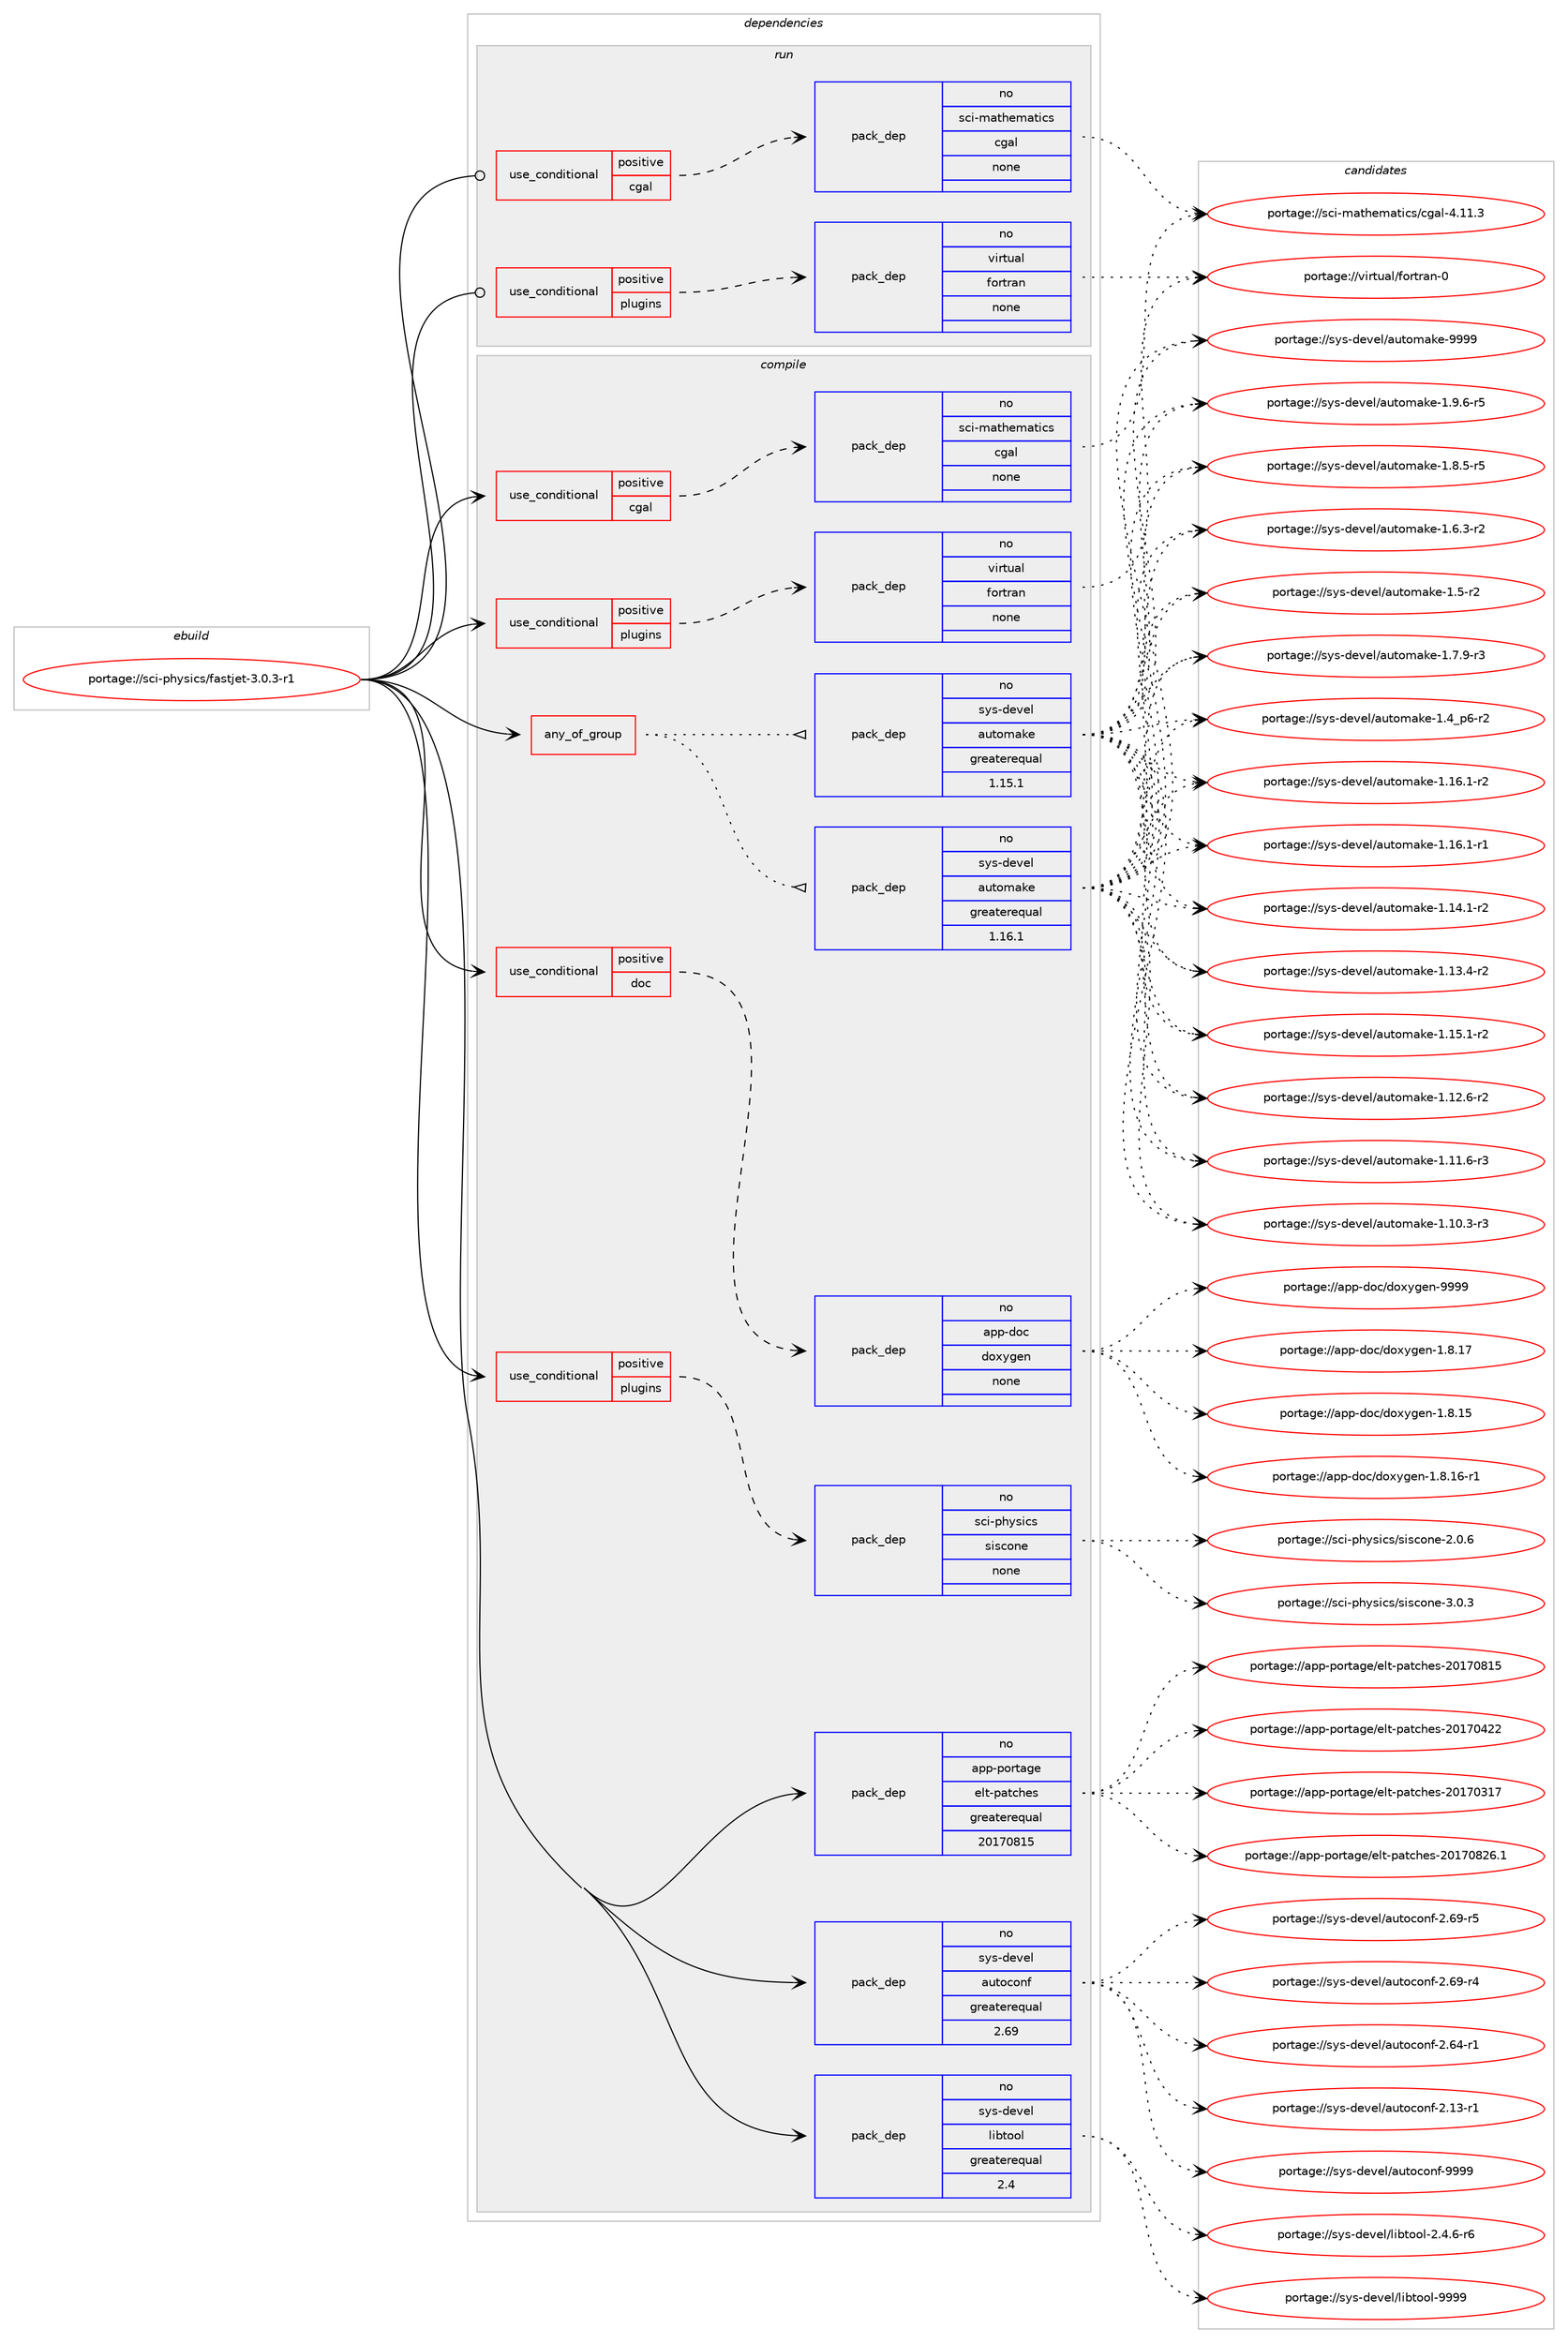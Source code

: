 digraph prolog {

# *************
# Graph options
# *************

newrank=true;
concentrate=true;
compound=true;
graph [rankdir=LR,fontname=Helvetica,fontsize=10,ranksep=1.5];#, ranksep=2.5, nodesep=0.2];
edge  [arrowhead=vee];
node  [fontname=Helvetica,fontsize=10];

# **********
# The ebuild
# **********

subgraph cluster_leftcol {
color=gray;
rank=same;
label=<<i>ebuild</i>>;
id [label="portage://sci-physics/fastjet-3.0.3-r1", color=red, width=4, href="../sci-physics/fastjet-3.0.3-r1.svg"];
}

# ****************
# The dependencies
# ****************

subgraph cluster_midcol {
color=gray;
label=<<i>dependencies</i>>;
subgraph cluster_compile {
fillcolor="#eeeeee";
style=filled;
label=<<i>compile</i>>;
subgraph any947 {
dependency45309 [label=<<TABLE BORDER="0" CELLBORDER="1" CELLSPACING="0" CELLPADDING="4"><TR><TD CELLPADDING="10">any_of_group</TD></TR></TABLE>>, shape=none, color=red];subgraph pack34984 {
dependency45310 [label=<<TABLE BORDER="0" CELLBORDER="1" CELLSPACING="0" CELLPADDING="4" WIDTH="220"><TR><TD ROWSPAN="6" CELLPADDING="30">pack_dep</TD></TR><TR><TD WIDTH="110">no</TD></TR><TR><TD>sys-devel</TD></TR><TR><TD>automake</TD></TR><TR><TD>greaterequal</TD></TR><TR><TD>1.16.1</TD></TR></TABLE>>, shape=none, color=blue];
}
dependency45309:e -> dependency45310:w [weight=20,style="dotted",arrowhead="oinv"];
subgraph pack34985 {
dependency45311 [label=<<TABLE BORDER="0" CELLBORDER="1" CELLSPACING="0" CELLPADDING="4" WIDTH="220"><TR><TD ROWSPAN="6" CELLPADDING="30">pack_dep</TD></TR><TR><TD WIDTH="110">no</TD></TR><TR><TD>sys-devel</TD></TR><TR><TD>automake</TD></TR><TR><TD>greaterequal</TD></TR><TR><TD>1.15.1</TD></TR></TABLE>>, shape=none, color=blue];
}
dependency45309:e -> dependency45311:w [weight=20,style="dotted",arrowhead="oinv"];
}
id:e -> dependency45309:w [weight=20,style="solid",arrowhead="vee"];
subgraph cond9330 {
dependency45312 [label=<<TABLE BORDER="0" CELLBORDER="1" CELLSPACING="0" CELLPADDING="4"><TR><TD ROWSPAN="3" CELLPADDING="10">use_conditional</TD></TR><TR><TD>positive</TD></TR><TR><TD>cgal</TD></TR></TABLE>>, shape=none, color=red];
subgraph pack34986 {
dependency45313 [label=<<TABLE BORDER="0" CELLBORDER="1" CELLSPACING="0" CELLPADDING="4" WIDTH="220"><TR><TD ROWSPAN="6" CELLPADDING="30">pack_dep</TD></TR><TR><TD WIDTH="110">no</TD></TR><TR><TD>sci-mathematics</TD></TR><TR><TD>cgal</TD></TR><TR><TD>none</TD></TR><TR><TD></TD></TR></TABLE>>, shape=none, color=blue];
}
dependency45312:e -> dependency45313:w [weight=20,style="dashed",arrowhead="vee"];
}
id:e -> dependency45312:w [weight=20,style="solid",arrowhead="vee"];
subgraph cond9331 {
dependency45314 [label=<<TABLE BORDER="0" CELLBORDER="1" CELLSPACING="0" CELLPADDING="4"><TR><TD ROWSPAN="3" CELLPADDING="10">use_conditional</TD></TR><TR><TD>positive</TD></TR><TR><TD>doc</TD></TR></TABLE>>, shape=none, color=red];
subgraph pack34987 {
dependency45315 [label=<<TABLE BORDER="0" CELLBORDER="1" CELLSPACING="0" CELLPADDING="4" WIDTH="220"><TR><TD ROWSPAN="6" CELLPADDING="30">pack_dep</TD></TR><TR><TD WIDTH="110">no</TD></TR><TR><TD>app-doc</TD></TR><TR><TD>doxygen</TD></TR><TR><TD>none</TD></TR><TR><TD></TD></TR></TABLE>>, shape=none, color=blue];
}
dependency45314:e -> dependency45315:w [weight=20,style="dashed",arrowhead="vee"];
}
id:e -> dependency45314:w [weight=20,style="solid",arrowhead="vee"];
subgraph cond9332 {
dependency45316 [label=<<TABLE BORDER="0" CELLBORDER="1" CELLSPACING="0" CELLPADDING="4"><TR><TD ROWSPAN="3" CELLPADDING="10">use_conditional</TD></TR><TR><TD>positive</TD></TR><TR><TD>plugins</TD></TR></TABLE>>, shape=none, color=red];
subgraph pack34988 {
dependency45317 [label=<<TABLE BORDER="0" CELLBORDER="1" CELLSPACING="0" CELLPADDING="4" WIDTH="220"><TR><TD ROWSPAN="6" CELLPADDING="30">pack_dep</TD></TR><TR><TD WIDTH="110">no</TD></TR><TR><TD>sci-physics</TD></TR><TR><TD>siscone</TD></TR><TR><TD>none</TD></TR><TR><TD></TD></TR></TABLE>>, shape=none, color=blue];
}
dependency45316:e -> dependency45317:w [weight=20,style="dashed",arrowhead="vee"];
}
id:e -> dependency45316:w [weight=20,style="solid",arrowhead="vee"];
subgraph cond9333 {
dependency45318 [label=<<TABLE BORDER="0" CELLBORDER="1" CELLSPACING="0" CELLPADDING="4"><TR><TD ROWSPAN="3" CELLPADDING="10">use_conditional</TD></TR><TR><TD>positive</TD></TR><TR><TD>plugins</TD></TR></TABLE>>, shape=none, color=red];
subgraph pack34989 {
dependency45319 [label=<<TABLE BORDER="0" CELLBORDER="1" CELLSPACING="0" CELLPADDING="4" WIDTH="220"><TR><TD ROWSPAN="6" CELLPADDING="30">pack_dep</TD></TR><TR><TD WIDTH="110">no</TD></TR><TR><TD>virtual</TD></TR><TR><TD>fortran</TD></TR><TR><TD>none</TD></TR><TR><TD></TD></TR></TABLE>>, shape=none, color=blue];
}
dependency45318:e -> dependency45319:w [weight=20,style="dashed",arrowhead="vee"];
}
id:e -> dependency45318:w [weight=20,style="solid",arrowhead="vee"];
subgraph pack34990 {
dependency45320 [label=<<TABLE BORDER="0" CELLBORDER="1" CELLSPACING="0" CELLPADDING="4" WIDTH="220"><TR><TD ROWSPAN="6" CELLPADDING="30">pack_dep</TD></TR><TR><TD WIDTH="110">no</TD></TR><TR><TD>app-portage</TD></TR><TR><TD>elt-patches</TD></TR><TR><TD>greaterequal</TD></TR><TR><TD>20170815</TD></TR></TABLE>>, shape=none, color=blue];
}
id:e -> dependency45320:w [weight=20,style="solid",arrowhead="vee"];
subgraph pack34991 {
dependency45321 [label=<<TABLE BORDER="0" CELLBORDER="1" CELLSPACING="0" CELLPADDING="4" WIDTH="220"><TR><TD ROWSPAN="6" CELLPADDING="30">pack_dep</TD></TR><TR><TD WIDTH="110">no</TD></TR><TR><TD>sys-devel</TD></TR><TR><TD>autoconf</TD></TR><TR><TD>greaterequal</TD></TR><TR><TD>2.69</TD></TR></TABLE>>, shape=none, color=blue];
}
id:e -> dependency45321:w [weight=20,style="solid",arrowhead="vee"];
subgraph pack34992 {
dependency45322 [label=<<TABLE BORDER="0" CELLBORDER="1" CELLSPACING="0" CELLPADDING="4" WIDTH="220"><TR><TD ROWSPAN="6" CELLPADDING="30">pack_dep</TD></TR><TR><TD WIDTH="110">no</TD></TR><TR><TD>sys-devel</TD></TR><TR><TD>libtool</TD></TR><TR><TD>greaterequal</TD></TR><TR><TD>2.4</TD></TR></TABLE>>, shape=none, color=blue];
}
id:e -> dependency45322:w [weight=20,style="solid",arrowhead="vee"];
}
subgraph cluster_compileandrun {
fillcolor="#eeeeee";
style=filled;
label=<<i>compile and run</i>>;
}
subgraph cluster_run {
fillcolor="#eeeeee";
style=filled;
label=<<i>run</i>>;
subgraph cond9334 {
dependency45323 [label=<<TABLE BORDER="0" CELLBORDER="1" CELLSPACING="0" CELLPADDING="4"><TR><TD ROWSPAN="3" CELLPADDING="10">use_conditional</TD></TR><TR><TD>positive</TD></TR><TR><TD>cgal</TD></TR></TABLE>>, shape=none, color=red];
subgraph pack34993 {
dependency45324 [label=<<TABLE BORDER="0" CELLBORDER="1" CELLSPACING="0" CELLPADDING="4" WIDTH="220"><TR><TD ROWSPAN="6" CELLPADDING="30">pack_dep</TD></TR><TR><TD WIDTH="110">no</TD></TR><TR><TD>sci-mathematics</TD></TR><TR><TD>cgal</TD></TR><TR><TD>none</TD></TR><TR><TD></TD></TR></TABLE>>, shape=none, color=blue];
}
dependency45323:e -> dependency45324:w [weight=20,style="dashed",arrowhead="vee"];
}
id:e -> dependency45323:w [weight=20,style="solid",arrowhead="odot"];
subgraph cond9335 {
dependency45325 [label=<<TABLE BORDER="0" CELLBORDER="1" CELLSPACING="0" CELLPADDING="4"><TR><TD ROWSPAN="3" CELLPADDING="10">use_conditional</TD></TR><TR><TD>positive</TD></TR><TR><TD>plugins</TD></TR></TABLE>>, shape=none, color=red];
subgraph pack34994 {
dependency45326 [label=<<TABLE BORDER="0" CELLBORDER="1" CELLSPACING="0" CELLPADDING="4" WIDTH="220"><TR><TD ROWSPAN="6" CELLPADDING="30">pack_dep</TD></TR><TR><TD WIDTH="110">no</TD></TR><TR><TD>virtual</TD></TR><TR><TD>fortran</TD></TR><TR><TD>none</TD></TR><TR><TD></TD></TR></TABLE>>, shape=none, color=blue];
}
dependency45325:e -> dependency45326:w [weight=20,style="dashed",arrowhead="vee"];
}
id:e -> dependency45325:w [weight=20,style="solid",arrowhead="odot"];
}
}

# **************
# The candidates
# **************

subgraph cluster_choices {
rank=same;
color=gray;
label=<<i>candidates</i>>;

subgraph choice34984 {
color=black;
nodesep=1;
choice115121115451001011181011084797117116111109971071014557575757 [label="portage://sys-devel/automake-9999", color=red, width=4,href="../sys-devel/automake-9999.svg"];
choice115121115451001011181011084797117116111109971071014549465746544511453 [label="portage://sys-devel/automake-1.9.6-r5", color=red, width=4,href="../sys-devel/automake-1.9.6-r5.svg"];
choice115121115451001011181011084797117116111109971071014549465646534511453 [label="portage://sys-devel/automake-1.8.5-r5", color=red, width=4,href="../sys-devel/automake-1.8.5-r5.svg"];
choice115121115451001011181011084797117116111109971071014549465546574511451 [label="portage://sys-devel/automake-1.7.9-r3", color=red, width=4,href="../sys-devel/automake-1.7.9-r3.svg"];
choice115121115451001011181011084797117116111109971071014549465446514511450 [label="portage://sys-devel/automake-1.6.3-r2", color=red, width=4,href="../sys-devel/automake-1.6.3-r2.svg"];
choice11512111545100101118101108479711711611110997107101454946534511450 [label="portage://sys-devel/automake-1.5-r2", color=red, width=4,href="../sys-devel/automake-1.5-r2.svg"];
choice115121115451001011181011084797117116111109971071014549465295112544511450 [label="portage://sys-devel/automake-1.4_p6-r2", color=red, width=4,href="../sys-devel/automake-1.4_p6-r2.svg"];
choice11512111545100101118101108479711711611110997107101454946495446494511450 [label="portage://sys-devel/automake-1.16.1-r2", color=red, width=4,href="../sys-devel/automake-1.16.1-r2.svg"];
choice11512111545100101118101108479711711611110997107101454946495446494511449 [label="portage://sys-devel/automake-1.16.1-r1", color=red, width=4,href="../sys-devel/automake-1.16.1-r1.svg"];
choice11512111545100101118101108479711711611110997107101454946495346494511450 [label="portage://sys-devel/automake-1.15.1-r2", color=red, width=4,href="../sys-devel/automake-1.15.1-r2.svg"];
choice11512111545100101118101108479711711611110997107101454946495246494511450 [label="portage://sys-devel/automake-1.14.1-r2", color=red, width=4,href="../sys-devel/automake-1.14.1-r2.svg"];
choice11512111545100101118101108479711711611110997107101454946495146524511450 [label="portage://sys-devel/automake-1.13.4-r2", color=red, width=4,href="../sys-devel/automake-1.13.4-r2.svg"];
choice11512111545100101118101108479711711611110997107101454946495046544511450 [label="portage://sys-devel/automake-1.12.6-r2", color=red, width=4,href="../sys-devel/automake-1.12.6-r2.svg"];
choice11512111545100101118101108479711711611110997107101454946494946544511451 [label="portage://sys-devel/automake-1.11.6-r3", color=red, width=4,href="../sys-devel/automake-1.11.6-r3.svg"];
choice11512111545100101118101108479711711611110997107101454946494846514511451 [label="portage://sys-devel/automake-1.10.3-r3", color=red, width=4,href="../sys-devel/automake-1.10.3-r3.svg"];
dependency45310:e -> choice115121115451001011181011084797117116111109971071014557575757:w [style=dotted,weight="100"];
dependency45310:e -> choice115121115451001011181011084797117116111109971071014549465746544511453:w [style=dotted,weight="100"];
dependency45310:e -> choice115121115451001011181011084797117116111109971071014549465646534511453:w [style=dotted,weight="100"];
dependency45310:e -> choice115121115451001011181011084797117116111109971071014549465546574511451:w [style=dotted,weight="100"];
dependency45310:e -> choice115121115451001011181011084797117116111109971071014549465446514511450:w [style=dotted,weight="100"];
dependency45310:e -> choice11512111545100101118101108479711711611110997107101454946534511450:w [style=dotted,weight="100"];
dependency45310:e -> choice115121115451001011181011084797117116111109971071014549465295112544511450:w [style=dotted,weight="100"];
dependency45310:e -> choice11512111545100101118101108479711711611110997107101454946495446494511450:w [style=dotted,weight="100"];
dependency45310:e -> choice11512111545100101118101108479711711611110997107101454946495446494511449:w [style=dotted,weight="100"];
dependency45310:e -> choice11512111545100101118101108479711711611110997107101454946495346494511450:w [style=dotted,weight="100"];
dependency45310:e -> choice11512111545100101118101108479711711611110997107101454946495246494511450:w [style=dotted,weight="100"];
dependency45310:e -> choice11512111545100101118101108479711711611110997107101454946495146524511450:w [style=dotted,weight="100"];
dependency45310:e -> choice11512111545100101118101108479711711611110997107101454946495046544511450:w [style=dotted,weight="100"];
dependency45310:e -> choice11512111545100101118101108479711711611110997107101454946494946544511451:w [style=dotted,weight="100"];
dependency45310:e -> choice11512111545100101118101108479711711611110997107101454946494846514511451:w [style=dotted,weight="100"];
}
subgraph choice34985 {
color=black;
nodesep=1;
choice115121115451001011181011084797117116111109971071014557575757 [label="portage://sys-devel/automake-9999", color=red, width=4,href="../sys-devel/automake-9999.svg"];
choice115121115451001011181011084797117116111109971071014549465746544511453 [label="portage://sys-devel/automake-1.9.6-r5", color=red, width=4,href="../sys-devel/automake-1.9.6-r5.svg"];
choice115121115451001011181011084797117116111109971071014549465646534511453 [label="portage://sys-devel/automake-1.8.5-r5", color=red, width=4,href="../sys-devel/automake-1.8.5-r5.svg"];
choice115121115451001011181011084797117116111109971071014549465546574511451 [label="portage://sys-devel/automake-1.7.9-r3", color=red, width=4,href="../sys-devel/automake-1.7.9-r3.svg"];
choice115121115451001011181011084797117116111109971071014549465446514511450 [label="portage://sys-devel/automake-1.6.3-r2", color=red, width=4,href="../sys-devel/automake-1.6.3-r2.svg"];
choice11512111545100101118101108479711711611110997107101454946534511450 [label="portage://sys-devel/automake-1.5-r2", color=red, width=4,href="../sys-devel/automake-1.5-r2.svg"];
choice115121115451001011181011084797117116111109971071014549465295112544511450 [label="portage://sys-devel/automake-1.4_p6-r2", color=red, width=4,href="../sys-devel/automake-1.4_p6-r2.svg"];
choice11512111545100101118101108479711711611110997107101454946495446494511450 [label="portage://sys-devel/automake-1.16.1-r2", color=red, width=4,href="../sys-devel/automake-1.16.1-r2.svg"];
choice11512111545100101118101108479711711611110997107101454946495446494511449 [label="portage://sys-devel/automake-1.16.1-r1", color=red, width=4,href="../sys-devel/automake-1.16.1-r1.svg"];
choice11512111545100101118101108479711711611110997107101454946495346494511450 [label="portage://sys-devel/automake-1.15.1-r2", color=red, width=4,href="../sys-devel/automake-1.15.1-r2.svg"];
choice11512111545100101118101108479711711611110997107101454946495246494511450 [label="portage://sys-devel/automake-1.14.1-r2", color=red, width=4,href="../sys-devel/automake-1.14.1-r2.svg"];
choice11512111545100101118101108479711711611110997107101454946495146524511450 [label="portage://sys-devel/automake-1.13.4-r2", color=red, width=4,href="../sys-devel/automake-1.13.4-r2.svg"];
choice11512111545100101118101108479711711611110997107101454946495046544511450 [label="portage://sys-devel/automake-1.12.6-r2", color=red, width=4,href="../sys-devel/automake-1.12.6-r2.svg"];
choice11512111545100101118101108479711711611110997107101454946494946544511451 [label="portage://sys-devel/automake-1.11.6-r3", color=red, width=4,href="../sys-devel/automake-1.11.6-r3.svg"];
choice11512111545100101118101108479711711611110997107101454946494846514511451 [label="portage://sys-devel/automake-1.10.3-r3", color=red, width=4,href="../sys-devel/automake-1.10.3-r3.svg"];
dependency45311:e -> choice115121115451001011181011084797117116111109971071014557575757:w [style=dotted,weight="100"];
dependency45311:e -> choice115121115451001011181011084797117116111109971071014549465746544511453:w [style=dotted,weight="100"];
dependency45311:e -> choice115121115451001011181011084797117116111109971071014549465646534511453:w [style=dotted,weight="100"];
dependency45311:e -> choice115121115451001011181011084797117116111109971071014549465546574511451:w [style=dotted,weight="100"];
dependency45311:e -> choice115121115451001011181011084797117116111109971071014549465446514511450:w [style=dotted,weight="100"];
dependency45311:e -> choice11512111545100101118101108479711711611110997107101454946534511450:w [style=dotted,weight="100"];
dependency45311:e -> choice115121115451001011181011084797117116111109971071014549465295112544511450:w [style=dotted,weight="100"];
dependency45311:e -> choice11512111545100101118101108479711711611110997107101454946495446494511450:w [style=dotted,weight="100"];
dependency45311:e -> choice11512111545100101118101108479711711611110997107101454946495446494511449:w [style=dotted,weight="100"];
dependency45311:e -> choice11512111545100101118101108479711711611110997107101454946495346494511450:w [style=dotted,weight="100"];
dependency45311:e -> choice11512111545100101118101108479711711611110997107101454946495246494511450:w [style=dotted,weight="100"];
dependency45311:e -> choice11512111545100101118101108479711711611110997107101454946495146524511450:w [style=dotted,weight="100"];
dependency45311:e -> choice11512111545100101118101108479711711611110997107101454946495046544511450:w [style=dotted,weight="100"];
dependency45311:e -> choice11512111545100101118101108479711711611110997107101454946494946544511451:w [style=dotted,weight="100"];
dependency45311:e -> choice11512111545100101118101108479711711611110997107101454946494846514511451:w [style=dotted,weight="100"];
}
subgraph choice34986 {
color=black;
nodesep=1;
choice115991054510997116104101109971161059911547991039710845524649494651 [label="portage://sci-mathematics/cgal-4.11.3", color=red, width=4,href="../sci-mathematics/cgal-4.11.3.svg"];
dependency45313:e -> choice115991054510997116104101109971161059911547991039710845524649494651:w [style=dotted,weight="100"];
}
subgraph choice34987 {
color=black;
nodesep=1;
choice971121124510011199471001111201211031011104557575757 [label="portage://app-doc/doxygen-9999", color=red, width=4,href="../app-doc/doxygen-9999.svg"];
choice9711211245100111994710011112012110310111045494656464955 [label="portage://app-doc/doxygen-1.8.17", color=red, width=4,href="../app-doc/doxygen-1.8.17.svg"];
choice97112112451001119947100111120121103101110454946564649544511449 [label="portage://app-doc/doxygen-1.8.16-r1", color=red, width=4,href="../app-doc/doxygen-1.8.16-r1.svg"];
choice9711211245100111994710011112012110310111045494656464953 [label="portage://app-doc/doxygen-1.8.15", color=red, width=4,href="../app-doc/doxygen-1.8.15.svg"];
dependency45315:e -> choice971121124510011199471001111201211031011104557575757:w [style=dotted,weight="100"];
dependency45315:e -> choice9711211245100111994710011112012110310111045494656464955:w [style=dotted,weight="100"];
dependency45315:e -> choice97112112451001119947100111120121103101110454946564649544511449:w [style=dotted,weight="100"];
dependency45315:e -> choice9711211245100111994710011112012110310111045494656464953:w [style=dotted,weight="100"];
}
subgraph choice34988 {
color=black;
nodesep=1;
choice1159910545112104121115105991154711510511599111110101455146484651 [label="portage://sci-physics/siscone-3.0.3", color=red, width=4,href="../sci-physics/siscone-3.0.3.svg"];
choice1159910545112104121115105991154711510511599111110101455046484654 [label="portage://sci-physics/siscone-2.0.6", color=red, width=4,href="../sci-physics/siscone-2.0.6.svg"];
dependency45317:e -> choice1159910545112104121115105991154711510511599111110101455146484651:w [style=dotted,weight="100"];
dependency45317:e -> choice1159910545112104121115105991154711510511599111110101455046484654:w [style=dotted,weight="100"];
}
subgraph choice34989 {
color=black;
nodesep=1;
choice1181051141161179710847102111114116114971104548 [label="portage://virtual/fortran-0", color=red, width=4,href="../virtual/fortran-0.svg"];
dependency45319:e -> choice1181051141161179710847102111114116114971104548:w [style=dotted,weight="100"];
}
subgraph choice34990 {
color=black;
nodesep=1;
choice971121124511211111411697103101471011081164511297116991041011154550484955485650544649 [label="portage://app-portage/elt-patches-20170826.1", color=red, width=4,href="../app-portage/elt-patches-20170826.1.svg"];
choice97112112451121111141169710310147101108116451129711699104101115455048495548564953 [label="portage://app-portage/elt-patches-20170815", color=red, width=4,href="../app-portage/elt-patches-20170815.svg"];
choice97112112451121111141169710310147101108116451129711699104101115455048495548525050 [label="portage://app-portage/elt-patches-20170422", color=red, width=4,href="../app-portage/elt-patches-20170422.svg"];
choice97112112451121111141169710310147101108116451129711699104101115455048495548514955 [label="portage://app-portage/elt-patches-20170317", color=red, width=4,href="../app-portage/elt-patches-20170317.svg"];
dependency45320:e -> choice971121124511211111411697103101471011081164511297116991041011154550484955485650544649:w [style=dotted,weight="100"];
dependency45320:e -> choice97112112451121111141169710310147101108116451129711699104101115455048495548564953:w [style=dotted,weight="100"];
dependency45320:e -> choice97112112451121111141169710310147101108116451129711699104101115455048495548525050:w [style=dotted,weight="100"];
dependency45320:e -> choice97112112451121111141169710310147101108116451129711699104101115455048495548514955:w [style=dotted,weight="100"];
}
subgraph choice34991 {
color=black;
nodesep=1;
choice115121115451001011181011084797117116111991111101024557575757 [label="portage://sys-devel/autoconf-9999", color=red, width=4,href="../sys-devel/autoconf-9999.svg"];
choice1151211154510010111810110847971171161119911111010245504654574511453 [label="portage://sys-devel/autoconf-2.69-r5", color=red, width=4,href="../sys-devel/autoconf-2.69-r5.svg"];
choice1151211154510010111810110847971171161119911111010245504654574511452 [label="portage://sys-devel/autoconf-2.69-r4", color=red, width=4,href="../sys-devel/autoconf-2.69-r4.svg"];
choice1151211154510010111810110847971171161119911111010245504654524511449 [label="portage://sys-devel/autoconf-2.64-r1", color=red, width=4,href="../sys-devel/autoconf-2.64-r1.svg"];
choice1151211154510010111810110847971171161119911111010245504649514511449 [label="portage://sys-devel/autoconf-2.13-r1", color=red, width=4,href="../sys-devel/autoconf-2.13-r1.svg"];
dependency45321:e -> choice115121115451001011181011084797117116111991111101024557575757:w [style=dotted,weight="100"];
dependency45321:e -> choice1151211154510010111810110847971171161119911111010245504654574511453:w [style=dotted,weight="100"];
dependency45321:e -> choice1151211154510010111810110847971171161119911111010245504654574511452:w [style=dotted,weight="100"];
dependency45321:e -> choice1151211154510010111810110847971171161119911111010245504654524511449:w [style=dotted,weight="100"];
dependency45321:e -> choice1151211154510010111810110847971171161119911111010245504649514511449:w [style=dotted,weight="100"];
}
subgraph choice34992 {
color=black;
nodesep=1;
choice1151211154510010111810110847108105981161111111084557575757 [label="portage://sys-devel/libtool-9999", color=red, width=4,href="../sys-devel/libtool-9999.svg"];
choice1151211154510010111810110847108105981161111111084550465246544511454 [label="portage://sys-devel/libtool-2.4.6-r6", color=red, width=4,href="../sys-devel/libtool-2.4.6-r6.svg"];
dependency45322:e -> choice1151211154510010111810110847108105981161111111084557575757:w [style=dotted,weight="100"];
dependency45322:e -> choice1151211154510010111810110847108105981161111111084550465246544511454:w [style=dotted,weight="100"];
}
subgraph choice34993 {
color=black;
nodesep=1;
choice115991054510997116104101109971161059911547991039710845524649494651 [label="portage://sci-mathematics/cgal-4.11.3", color=red, width=4,href="../sci-mathematics/cgal-4.11.3.svg"];
dependency45324:e -> choice115991054510997116104101109971161059911547991039710845524649494651:w [style=dotted,weight="100"];
}
subgraph choice34994 {
color=black;
nodesep=1;
choice1181051141161179710847102111114116114971104548 [label="portage://virtual/fortran-0", color=red, width=4,href="../virtual/fortran-0.svg"];
dependency45326:e -> choice1181051141161179710847102111114116114971104548:w [style=dotted,weight="100"];
}
}

}
